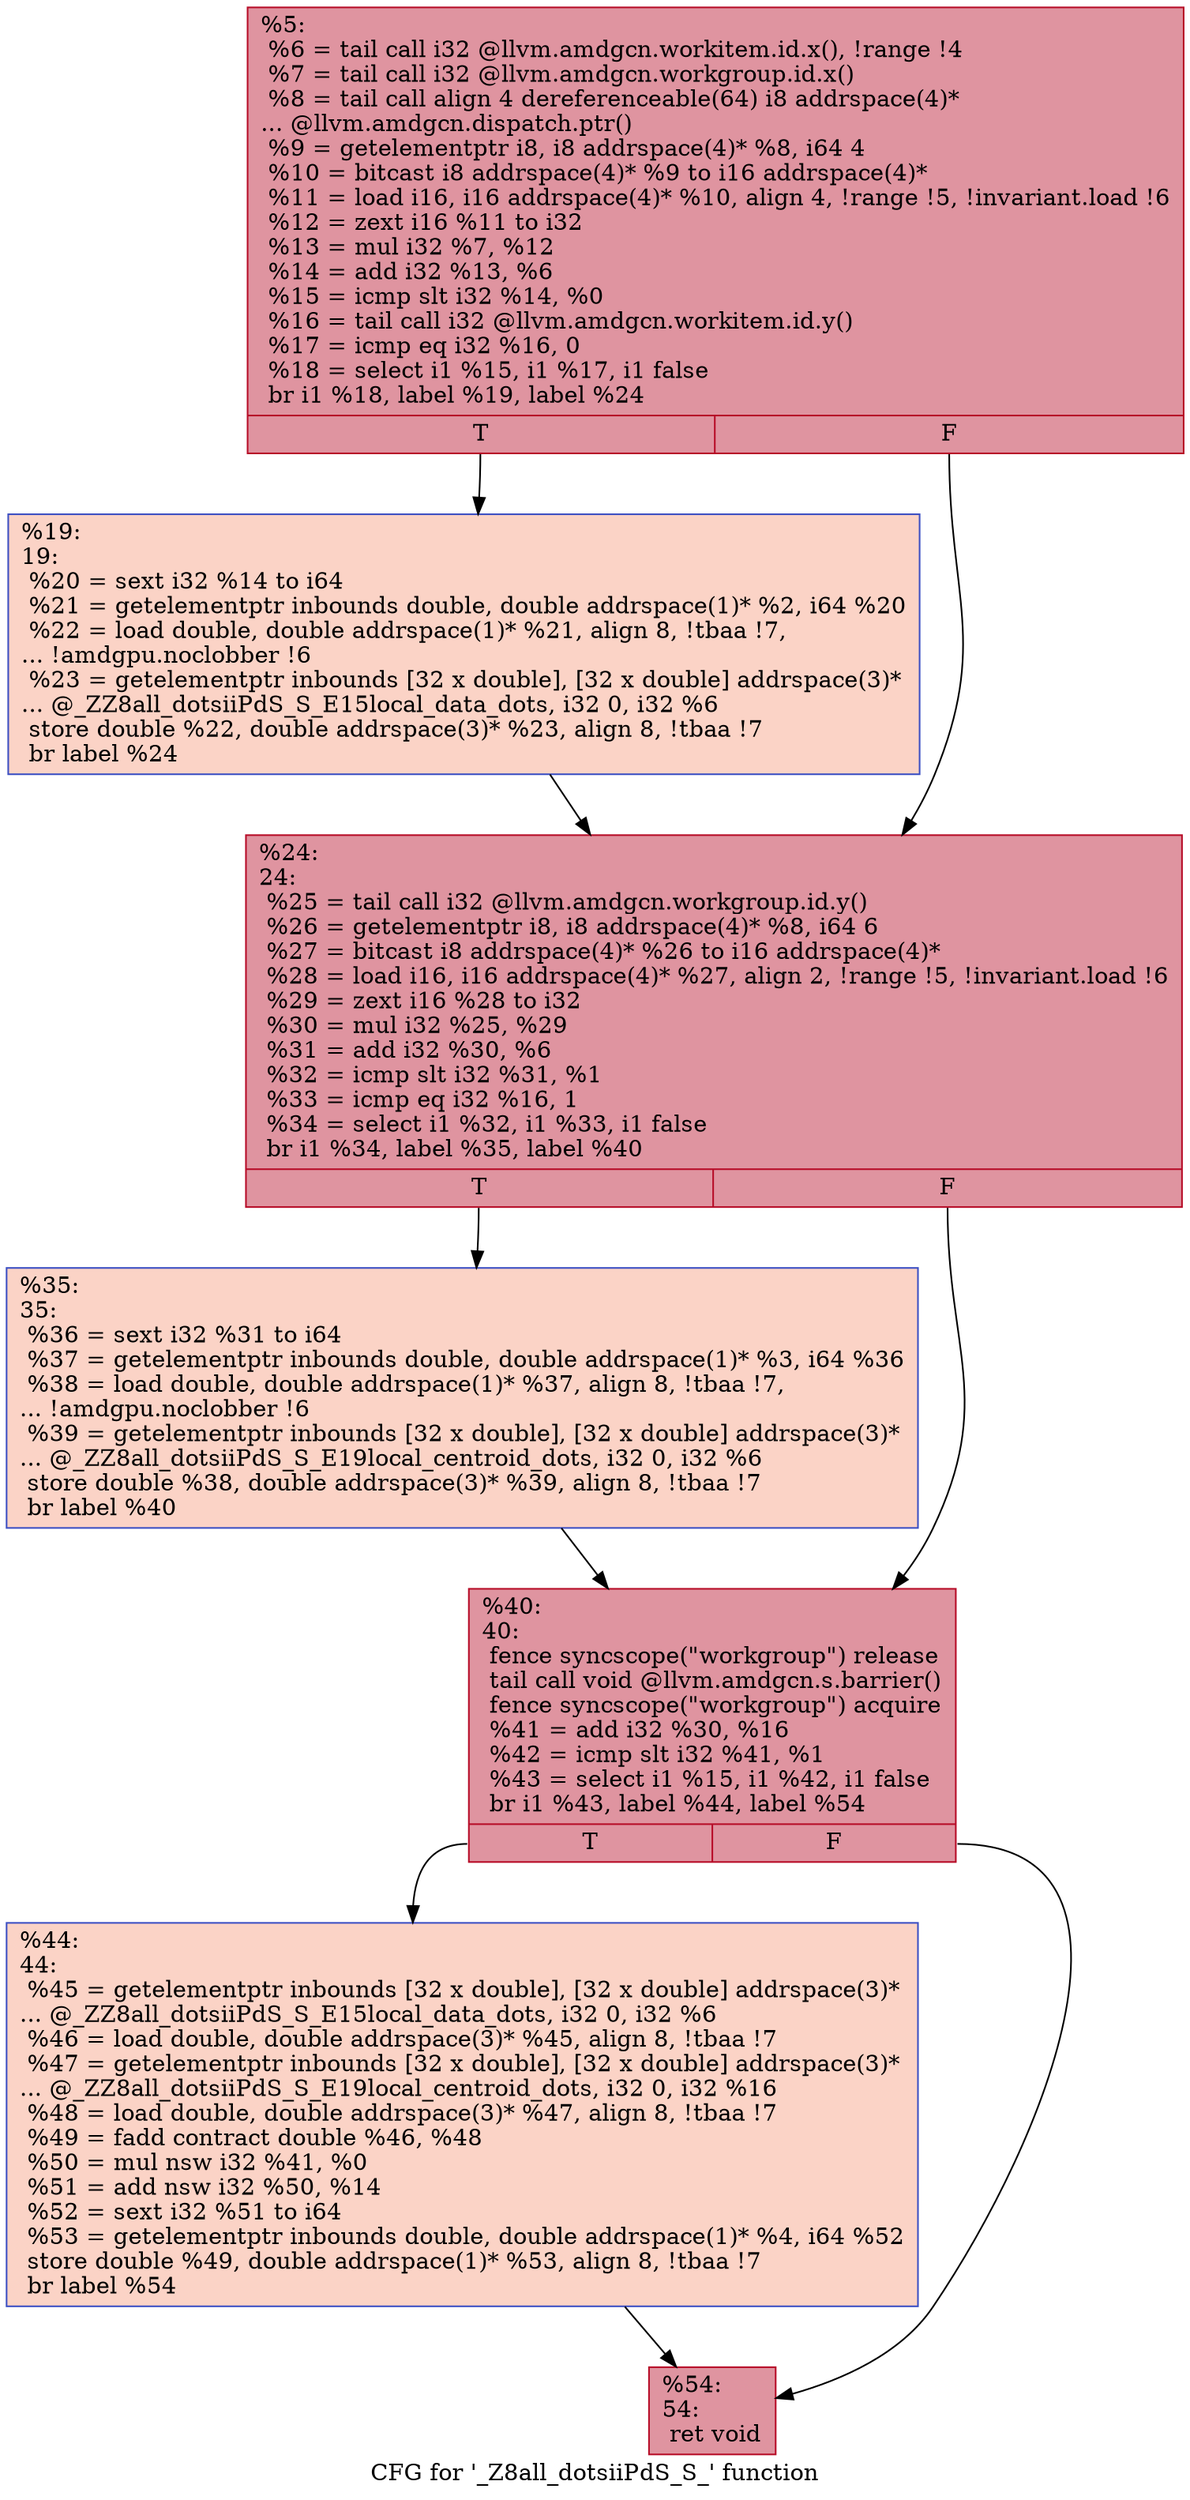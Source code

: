 digraph "CFG for '_Z8all_dotsiiPdS_S_' function" {
	label="CFG for '_Z8all_dotsiiPdS_S_' function";

	Node0x4c54770 [shape=record,color="#b70d28ff", style=filled, fillcolor="#b70d2870",label="{%5:\l  %6 = tail call i32 @llvm.amdgcn.workitem.id.x(), !range !4\l  %7 = tail call i32 @llvm.amdgcn.workgroup.id.x()\l  %8 = tail call align 4 dereferenceable(64) i8 addrspace(4)*\l... @llvm.amdgcn.dispatch.ptr()\l  %9 = getelementptr i8, i8 addrspace(4)* %8, i64 4\l  %10 = bitcast i8 addrspace(4)* %9 to i16 addrspace(4)*\l  %11 = load i16, i16 addrspace(4)* %10, align 4, !range !5, !invariant.load !6\l  %12 = zext i16 %11 to i32\l  %13 = mul i32 %7, %12\l  %14 = add i32 %13, %6\l  %15 = icmp slt i32 %14, %0\l  %16 = tail call i32 @llvm.amdgcn.workitem.id.y()\l  %17 = icmp eq i32 %16, 0\l  %18 = select i1 %15, i1 %17, i1 false\l  br i1 %18, label %19, label %24\l|{<s0>T|<s1>F}}"];
	Node0x4c54770:s0 -> Node0x4c56a10;
	Node0x4c54770:s1 -> Node0x4c56aa0;
	Node0x4c56a10 [shape=record,color="#3d50c3ff", style=filled, fillcolor="#f59c7d70",label="{%19:\l19:                                               \l  %20 = sext i32 %14 to i64\l  %21 = getelementptr inbounds double, double addrspace(1)* %2, i64 %20\l  %22 = load double, double addrspace(1)* %21, align 8, !tbaa !7,\l... !amdgpu.noclobber !6\l  %23 = getelementptr inbounds [32 x double], [32 x double] addrspace(3)*\l... @_ZZ8all_dotsiiPdS_S_E15local_data_dots, i32 0, i32 %6\l  store double %22, double addrspace(3)* %23, align 8, !tbaa !7\l  br label %24\l}"];
	Node0x4c56a10 -> Node0x4c56aa0;
	Node0x4c56aa0 [shape=record,color="#b70d28ff", style=filled, fillcolor="#b70d2870",label="{%24:\l24:                                               \l  %25 = tail call i32 @llvm.amdgcn.workgroup.id.y()\l  %26 = getelementptr i8, i8 addrspace(4)* %8, i64 6\l  %27 = bitcast i8 addrspace(4)* %26 to i16 addrspace(4)*\l  %28 = load i16, i16 addrspace(4)* %27, align 2, !range !5, !invariant.load !6\l  %29 = zext i16 %28 to i32\l  %30 = mul i32 %25, %29\l  %31 = add i32 %30, %6\l  %32 = icmp slt i32 %31, %1\l  %33 = icmp eq i32 %16, 1\l  %34 = select i1 %32, i1 %33, i1 false\l  br i1 %34, label %35, label %40\l|{<s0>T|<s1>F}}"];
	Node0x4c56aa0:s0 -> Node0x4c568b0;
	Node0x4c56aa0:s1 -> Node0x4c58c20;
	Node0x4c568b0 [shape=record,color="#3d50c3ff", style=filled, fillcolor="#f59c7d70",label="{%35:\l35:                                               \l  %36 = sext i32 %31 to i64\l  %37 = getelementptr inbounds double, double addrspace(1)* %3, i64 %36\l  %38 = load double, double addrspace(1)* %37, align 8, !tbaa !7,\l... !amdgpu.noclobber !6\l  %39 = getelementptr inbounds [32 x double], [32 x double] addrspace(3)*\l... @_ZZ8all_dotsiiPdS_S_E19local_centroid_dots, i32 0, i32 %6\l  store double %38, double addrspace(3)* %39, align 8, !tbaa !7\l  br label %40\l}"];
	Node0x4c568b0 -> Node0x4c58c20;
	Node0x4c58c20 [shape=record,color="#b70d28ff", style=filled, fillcolor="#b70d2870",label="{%40:\l40:                                               \l  fence syncscope(\"workgroup\") release\l  tail call void @llvm.amdgcn.s.barrier()\l  fence syncscope(\"workgroup\") acquire\l  %41 = add i32 %30, %16\l  %42 = icmp slt i32 %41, %1\l  %43 = select i1 %15, i1 %42, i1 false\l  br i1 %43, label %44, label %54\l|{<s0>T|<s1>F}}"];
	Node0x4c58c20:s0 -> Node0x4c59570;
	Node0x4c58c20:s1 -> Node0x4c595c0;
	Node0x4c59570 [shape=record,color="#3d50c3ff", style=filled, fillcolor="#f59c7d70",label="{%44:\l44:                                               \l  %45 = getelementptr inbounds [32 x double], [32 x double] addrspace(3)*\l... @_ZZ8all_dotsiiPdS_S_E15local_data_dots, i32 0, i32 %6\l  %46 = load double, double addrspace(3)* %45, align 8, !tbaa !7\l  %47 = getelementptr inbounds [32 x double], [32 x double] addrspace(3)*\l... @_ZZ8all_dotsiiPdS_S_E19local_centroid_dots, i32 0, i32 %16\l  %48 = load double, double addrspace(3)* %47, align 8, !tbaa !7\l  %49 = fadd contract double %46, %48\l  %50 = mul nsw i32 %41, %0\l  %51 = add nsw i32 %50, %14\l  %52 = sext i32 %51 to i64\l  %53 = getelementptr inbounds double, double addrspace(1)* %4, i64 %52\l  store double %49, double addrspace(1)* %53, align 8, !tbaa !7\l  br label %54\l}"];
	Node0x4c59570 -> Node0x4c595c0;
	Node0x4c595c0 [shape=record,color="#b70d28ff", style=filled, fillcolor="#b70d2870",label="{%54:\l54:                                               \l  ret void\l}"];
}
